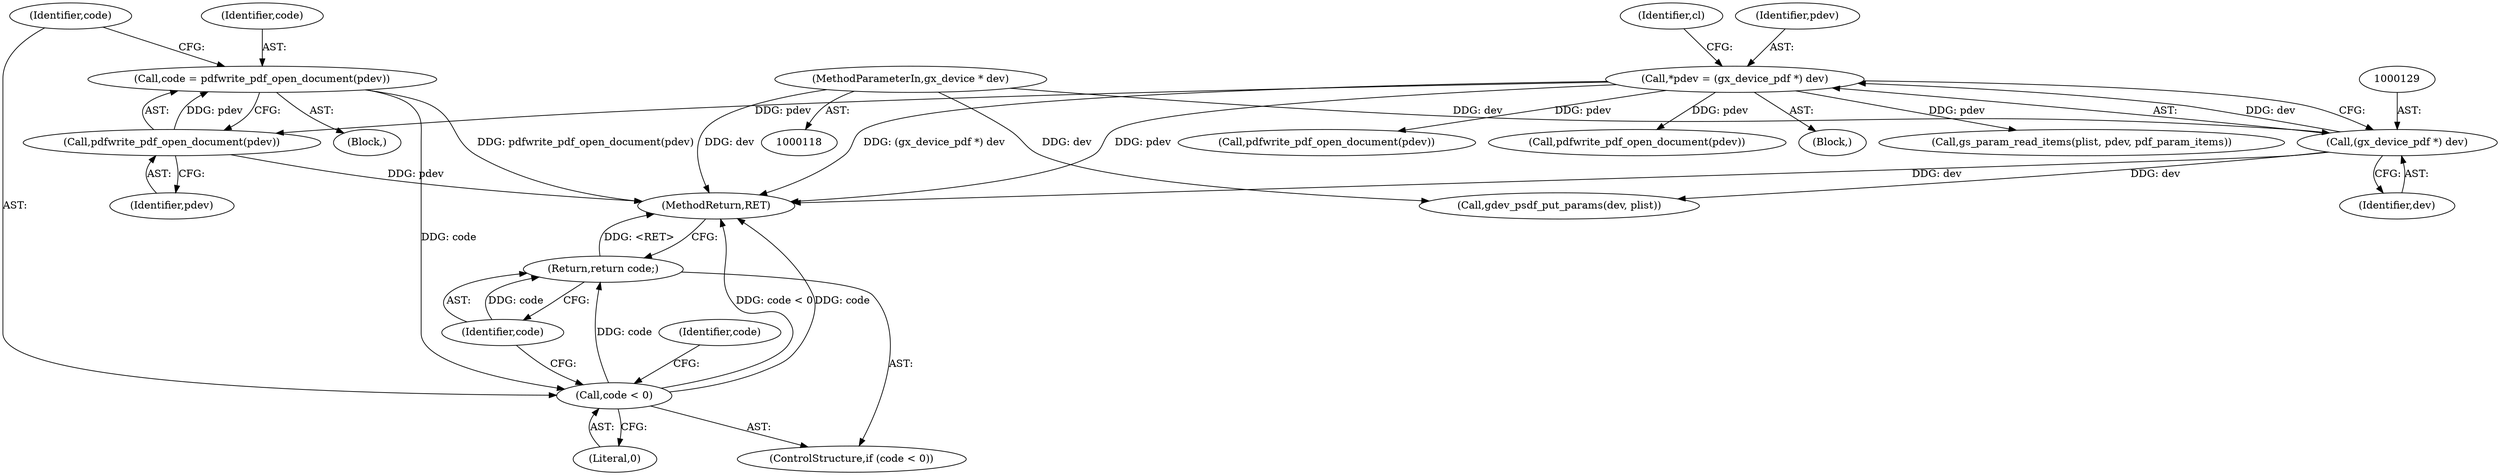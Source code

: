 digraph "0_ghostscript_c3476dde7743761a4e1d39a631716199b696b880@API" {
"1000273" [label="(Call,code = pdfwrite_pdf_open_document(pdev))"];
"1000275" [label="(Call,pdfwrite_pdf_open_document(pdev))"];
"1000126" [label="(Call,*pdev = (gx_device_pdf *) dev)"];
"1000128" [label="(Call,(gx_device_pdf *) dev)"];
"1000119" [label="(MethodParameterIn,gx_device * dev)"];
"1000278" [label="(Call,code < 0)"];
"1000281" [label="(Return,return code;)"];
"1000130" [label="(Identifier,dev)"];
"1000274" [label="(Identifier,code)"];
"1000277" [label="(ControlStructure,if (code < 0))"];
"1000279" [label="(Identifier,code)"];
"1000219" [label="(Call,pdfwrite_pdf_open_document(pdev))"];
"1000267" [label="(Block,)"];
"1001549" [label="(MethodReturn,RET)"];
"1000278" [label="(Call,code < 0)"];
"1000127" [label="(Identifier,pdev)"];
"1000275" [label="(Call,pdfwrite_pdf_open_document(pdev))"];
"1000119" [label="(MethodParameterIn,gx_device * dev)"];
"1000133" [label="(Identifier,cl)"];
"1000284" [label="(Identifier,code)"];
"1000276" [label="(Identifier,pdev)"];
"1000957" [label="(Call,gdev_psdf_put_params(dev, plist))"];
"1000281" [label="(Return,return code;)"];
"1000128" [label="(Call,(gx_device_pdf *) dev)"];
"1000282" [label="(Identifier,code)"];
"1000175" [label="(Call,pdfwrite_pdf_open_document(pdev))"];
"1000273" [label="(Call,code = pdfwrite_pdf_open_document(pdev))"];
"1000280" [label="(Literal,0)"];
"1000122" [label="(Block,)"];
"1000549" [label="(Call,gs_param_read_items(plist, pdev, pdf_param_items))"];
"1000126" [label="(Call,*pdev = (gx_device_pdf *) dev)"];
"1000273" -> "1000267"  [label="AST: "];
"1000273" -> "1000275"  [label="CFG: "];
"1000274" -> "1000273"  [label="AST: "];
"1000275" -> "1000273"  [label="AST: "];
"1000279" -> "1000273"  [label="CFG: "];
"1000273" -> "1001549"  [label="DDG: pdfwrite_pdf_open_document(pdev)"];
"1000275" -> "1000273"  [label="DDG: pdev"];
"1000273" -> "1000278"  [label="DDG: code"];
"1000275" -> "1000276"  [label="CFG: "];
"1000276" -> "1000275"  [label="AST: "];
"1000275" -> "1001549"  [label="DDG: pdev"];
"1000126" -> "1000275"  [label="DDG: pdev"];
"1000126" -> "1000122"  [label="AST: "];
"1000126" -> "1000128"  [label="CFG: "];
"1000127" -> "1000126"  [label="AST: "];
"1000128" -> "1000126"  [label="AST: "];
"1000133" -> "1000126"  [label="CFG: "];
"1000126" -> "1001549"  [label="DDG: pdev"];
"1000126" -> "1001549"  [label="DDG: (gx_device_pdf *) dev"];
"1000128" -> "1000126"  [label="DDG: dev"];
"1000126" -> "1000175"  [label="DDG: pdev"];
"1000126" -> "1000219"  [label="DDG: pdev"];
"1000126" -> "1000549"  [label="DDG: pdev"];
"1000128" -> "1000130"  [label="CFG: "];
"1000129" -> "1000128"  [label="AST: "];
"1000130" -> "1000128"  [label="AST: "];
"1000128" -> "1001549"  [label="DDG: dev"];
"1000119" -> "1000128"  [label="DDG: dev"];
"1000128" -> "1000957"  [label="DDG: dev"];
"1000119" -> "1000118"  [label="AST: "];
"1000119" -> "1001549"  [label="DDG: dev"];
"1000119" -> "1000957"  [label="DDG: dev"];
"1000278" -> "1000277"  [label="AST: "];
"1000278" -> "1000280"  [label="CFG: "];
"1000279" -> "1000278"  [label="AST: "];
"1000280" -> "1000278"  [label="AST: "];
"1000282" -> "1000278"  [label="CFG: "];
"1000284" -> "1000278"  [label="CFG: "];
"1000278" -> "1001549"  [label="DDG: code < 0"];
"1000278" -> "1001549"  [label="DDG: code"];
"1000278" -> "1000281"  [label="DDG: code"];
"1000281" -> "1000277"  [label="AST: "];
"1000281" -> "1000282"  [label="CFG: "];
"1000282" -> "1000281"  [label="AST: "];
"1001549" -> "1000281"  [label="CFG: "];
"1000281" -> "1001549"  [label="DDG: <RET>"];
"1000282" -> "1000281"  [label="DDG: code"];
}
